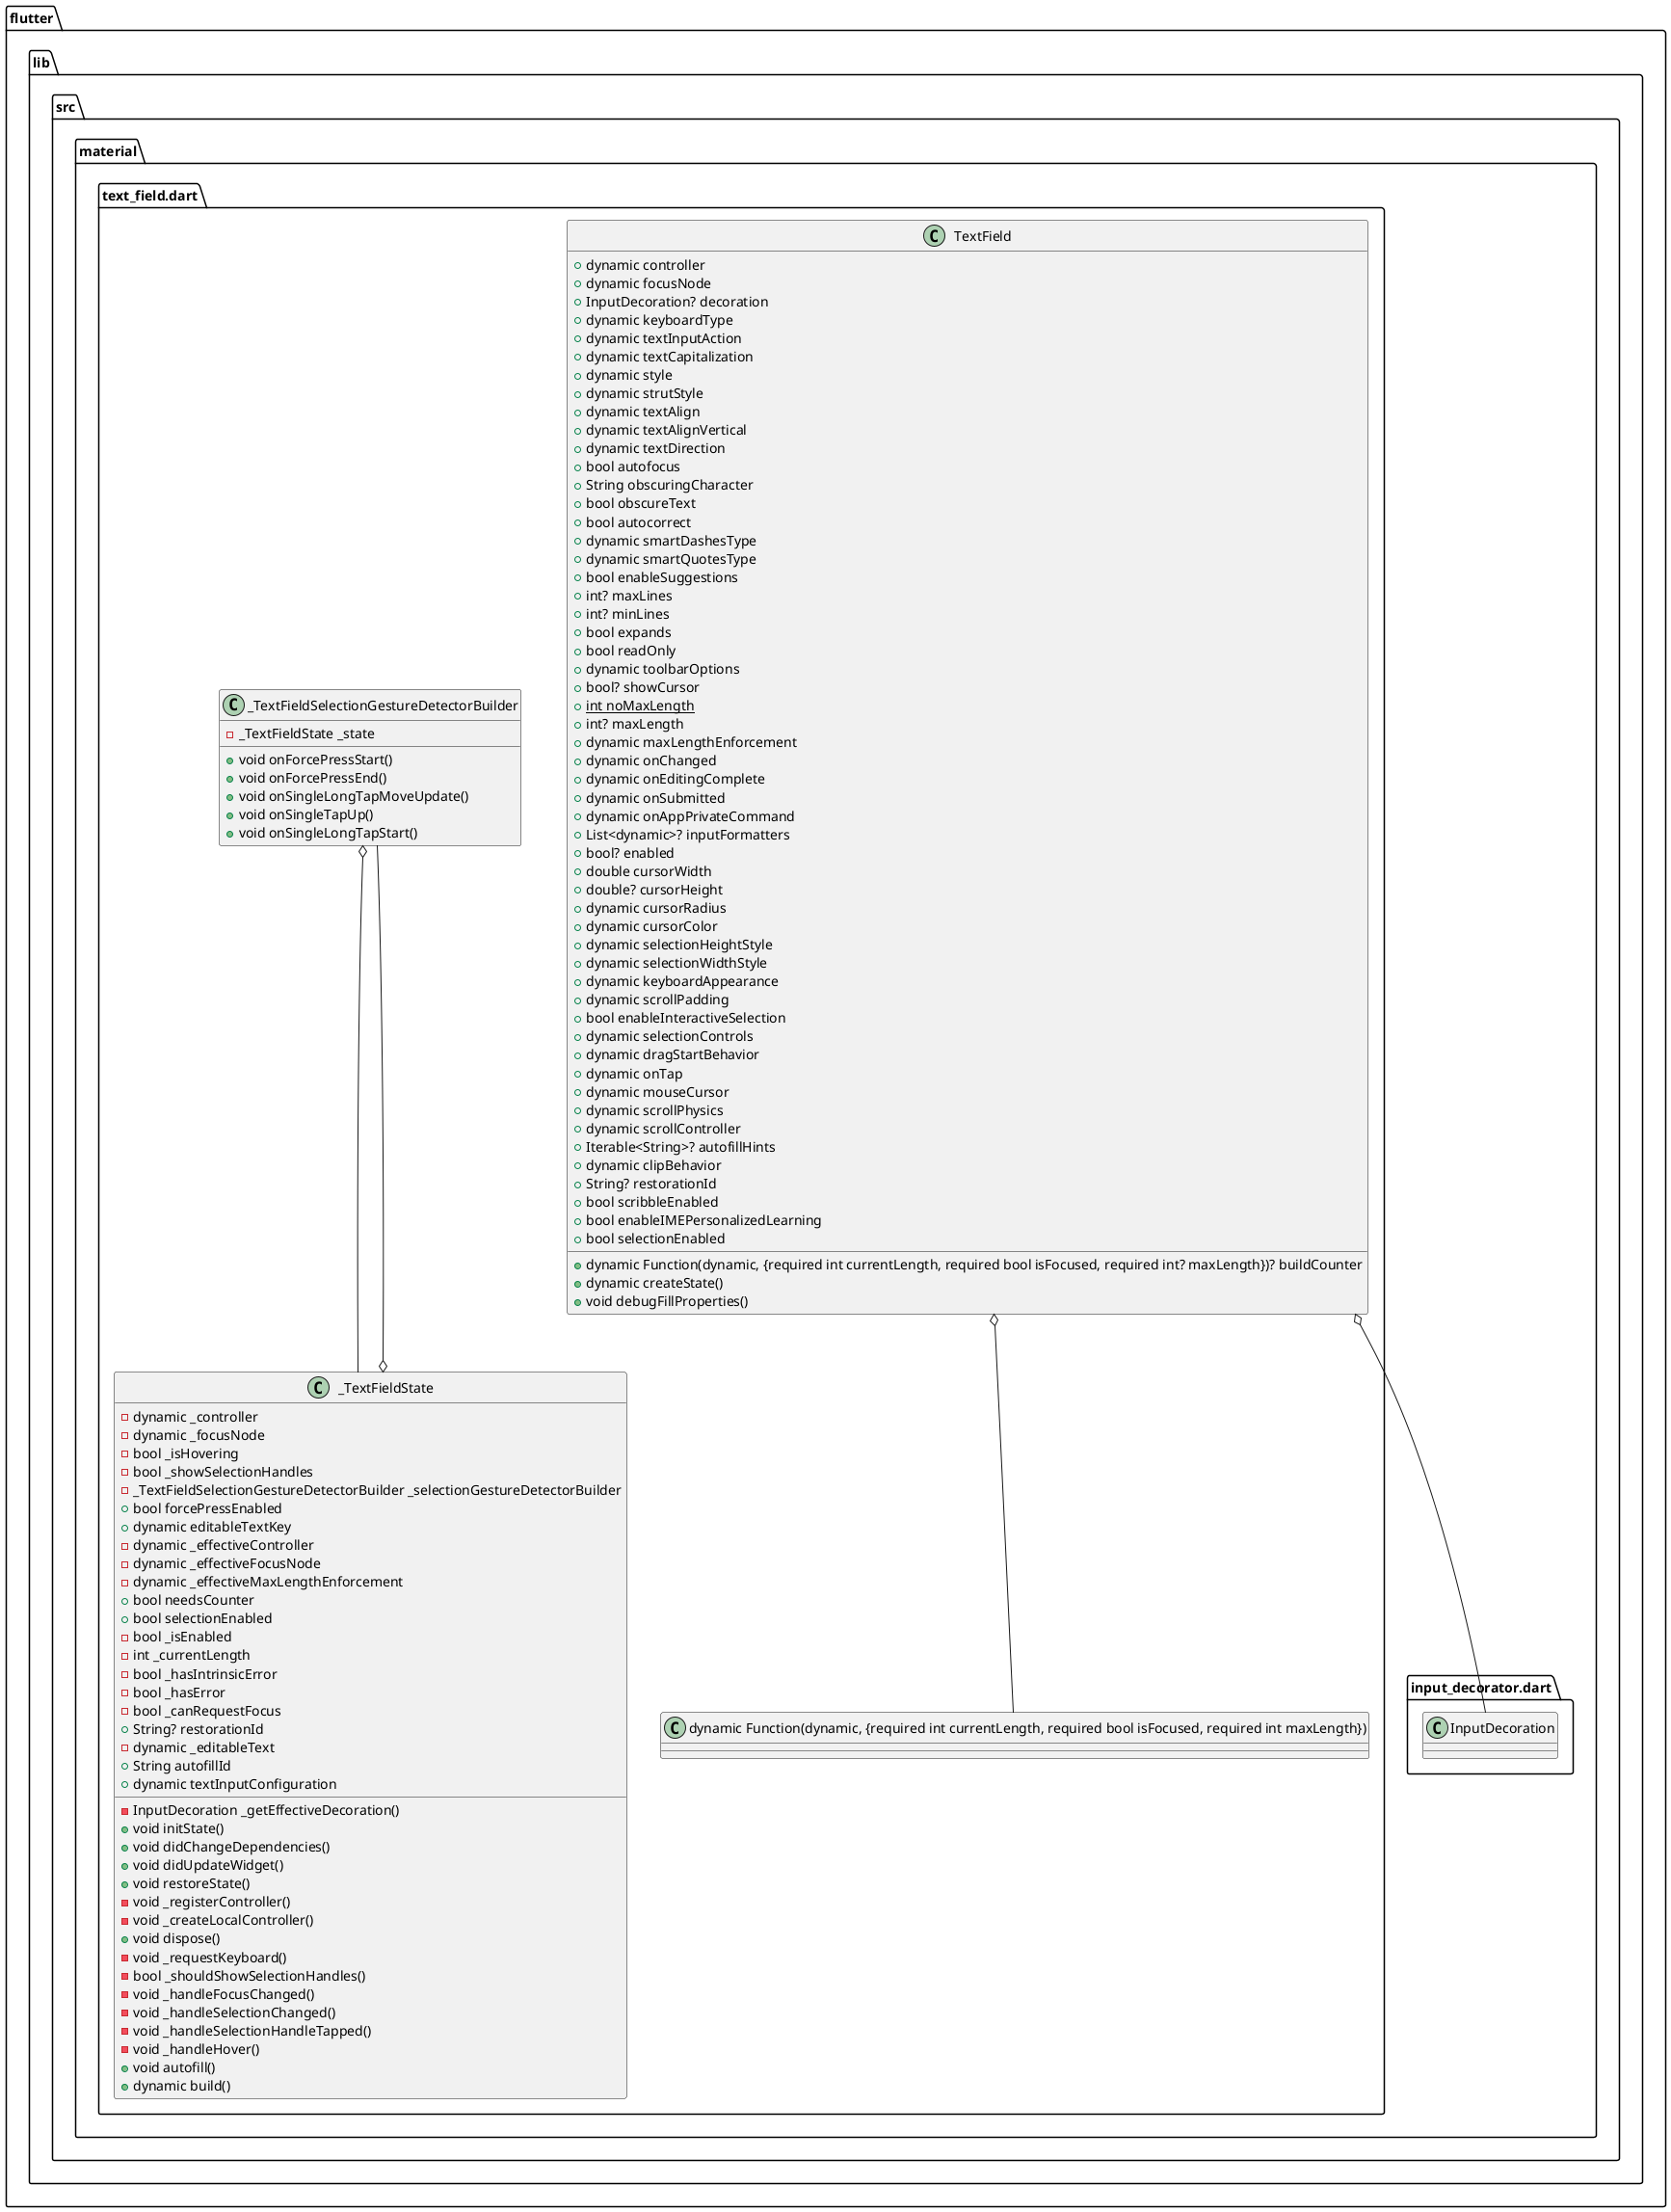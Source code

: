 @startuml
set namespaceSeparator ::

class "flutter::lib::src::material::text_field.dart::_TextFieldSelectionGestureDetectorBuilder" {
  -_TextFieldState _state
  +void onForcePressStart()
  +void onForcePressEnd()
  +void onSingleLongTapMoveUpdate()
  +void onSingleTapUp()
  +void onSingleLongTapStart()
}

"flutter::lib::src::material::text_field.dart::_TextFieldSelectionGestureDetectorBuilder" o-- "flutter::lib::src::material::text_field.dart::_TextFieldState"

class "flutter::lib::src::material::text_field.dart::TextField" {
  +dynamic controller
  +dynamic focusNode
  +InputDecoration? decoration
  +dynamic keyboardType
  +dynamic textInputAction
  +dynamic textCapitalization
  +dynamic style
  +dynamic strutStyle
  +dynamic textAlign
  +dynamic textAlignVertical
  +dynamic textDirection
  +bool autofocus
  +String obscuringCharacter
  +bool obscureText
  +bool autocorrect
  +dynamic smartDashesType
  +dynamic smartQuotesType
  +bool enableSuggestions
  +int? maxLines
  +int? minLines
  +bool expands
  +bool readOnly
  +dynamic toolbarOptions
  +bool? showCursor
  {static} +int noMaxLength
  +int? maxLength
  +dynamic maxLengthEnforcement
  +dynamic onChanged
  +dynamic onEditingComplete
  +dynamic onSubmitted
  +dynamic onAppPrivateCommand
  +List<dynamic>? inputFormatters
  +bool? enabled
  +double cursorWidth
  +double? cursorHeight
  +dynamic cursorRadius
  +dynamic cursorColor
  +dynamic selectionHeightStyle
  +dynamic selectionWidthStyle
  +dynamic keyboardAppearance
  +dynamic scrollPadding
  +bool enableInteractiveSelection
  +dynamic selectionControls
  +dynamic dragStartBehavior
  +dynamic onTap
  +dynamic mouseCursor
  +dynamic Function(dynamic, {required int currentLength, required bool isFocused, required int? maxLength})? buildCounter
  +dynamic scrollPhysics
  +dynamic scrollController
  +Iterable<String>? autofillHints
  +dynamic clipBehavior
  +String? restorationId
  +bool scribbleEnabled
  +bool enableIMEPersonalizedLearning
  +bool selectionEnabled
  +dynamic createState()
  +void debugFillProperties()
}

"flutter::lib::src::material::text_field.dart::TextField" o-- "flutter::lib::src::material::input_decorator.dart::InputDecoration"
"flutter::lib::src::material::text_field.dart::TextField" o-- "flutter::lib::src::material::text_field.dart::dynamic Function(dynamic, {required int currentLength, required bool isFocused, required int maxLength})"

class "flutter::lib::src::material::text_field.dart::_TextFieldState" {
  -dynamic _controller
  -dynamic _focusNode
  -bool _isHovering
  -bool _showSelectionHandles
  -_TextFieldSelectionGestureDetectorBuilder _selectionGestureDetectorBuilder
  +bool forcePressEnabled
  +dynamic editableTextKey
  -dynamic _effectiveController
  -dynamic _effectiveFocusNode
  -dynamic _effectiveMaxLengthEnforcement
  +bool needsCounter
  +bool selectionEnabled
  -bool _isEnabled
  -int _currentLength
  -bool _hasIntrinsicError
  -bool _hasError
  -bool _canRequestFocus
  +String? restorationId
  -dynamic _editableText
  +String autofillId
  +dynamic textInputConfiguration
  -InputDecoration _getEffectiveDecoration()
  +void initState()
  +void didChangeDependencies()
  +void didUpdateWidget()
  +void restoreState()
  -void _registerController()
  -void _createLocalController()
  +void dispose()
  -void _requestKeyboard()
  -bool _shouldShowSelectionHandles()
  -void _handleFocusChanged()
  -void _handleSelectionChanged()
  -void _handleSelectionHandleTapped()
  -void _handleHover()
  +void autofill()
  +dynamic build()
}

"flutter::lib::src::material::text_field.dart::_TextFieldState" o-- "flutter::lib::src::material::text_field.dart::_TextFieldSelectionGestureDetectorBuilder"


@enduml